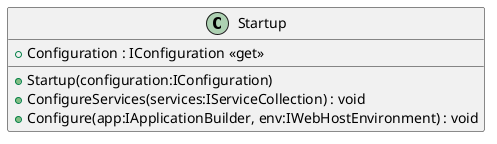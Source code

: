 @startuml
class Startup {
    + Startup(configuration:IConfiguration)
    + Configuration : IConfiguration <<get>>
    + ConfigureServices(services:IServiceCollection) : void
    + Configure(app:IApplicationBuilder, env:IWebHostEnvironment) : void
}
@enduml
